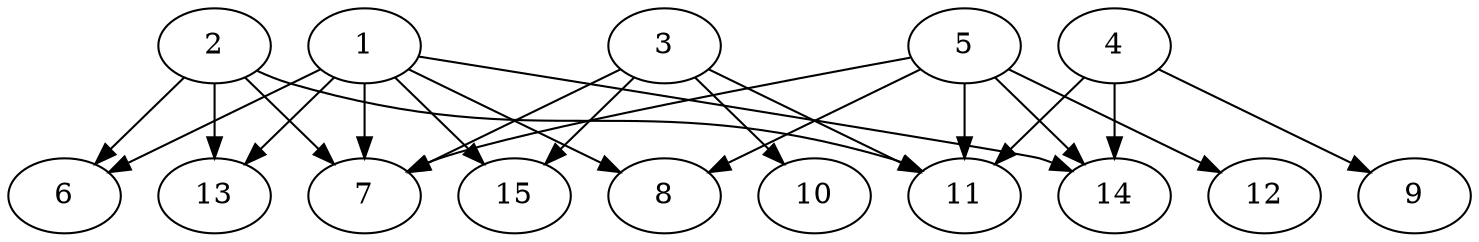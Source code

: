// DAG automatically generated by daggen at Tue Aug  6 16:26:17 2019
// ./daggen --dot -n 15 --ccr 0.4 --fat 0.8 --regular 0.5 --density 0.7 --mindata 5242880 --maxdata 52428800 
digraph G {
  1 [size="106746880", alpha="0.11", expect_size="42698752"] 
  1 -> 6 [size ="42698752"]
  1 -> 7 [size ="42698752"]
  1 -> 8 [size ="42698752"]
  1 -> 13 [size ="42698752"]
  1 -> 14 [size ="42698752"]
  1 -> 15 [size ="42698752"]
  2 [size="120217600", alpha="0.06", expect_size="48087040"] 
  2 -> 6 [size ="48087040"]
  2 -> 7 [size ="48087040"]
  2 -> 11 [size ="48087040"]
  2 -> 13 [size ="48087040"]
  3 [size="23508480", alpha="0.08", expect_size="9403392"] 
  3 -> 7 [size ="9403392"]
  3 -> 10 [size ="9403392"]
  3 -> 11 [size ="9403392"]
  3 -> 15 [size ="9403392"]
  4 [size="63966720", alpha="0.05", expect_size="25586688"] 
  4 -> 9 [size ="25586688"]
  4 -> 11 [size ="25586688"]
  4 -> 14 [size ="25586688"]
  5 [size="80353280", alpha="0.10", expect_size="32141312"] 
  5 -> 7 [size ="32141312"]
  5 -> 8 [size ="32141312"]
  5 -> 11 [size ="32141312"]
  5 -> 12 [size ="32141312"]
  5 -> 14 [size ="32141312"]
  6 [size="127582720", alpha="0.15", expect_size="51033088"] 
  7 [size="41505280", alpha="0.12", expect_size="16602112"] 
  8 [size="52725760", alpha="0.04", expect_size="21090304"] 
  9 [size="64373760", alpha="0.07", expect_size="25749504"] 
  10 [size="61885440", alpha="0.12", expect_size="24754176"] 
  11 [size="49448960", alpha="0.12", expect_size="19779584"] 
  12 [size="112775680", alpha="0.09", expect_size="45110272"] 
  13 [size="32189440", alpha="0.12", expect_size="12875776"] 
  14 [size="81889280", alpha="0.13", expect_size="32755712"] 
  15 [size="112166400", alpha="0.01", expect_size="44866560"] 
}
